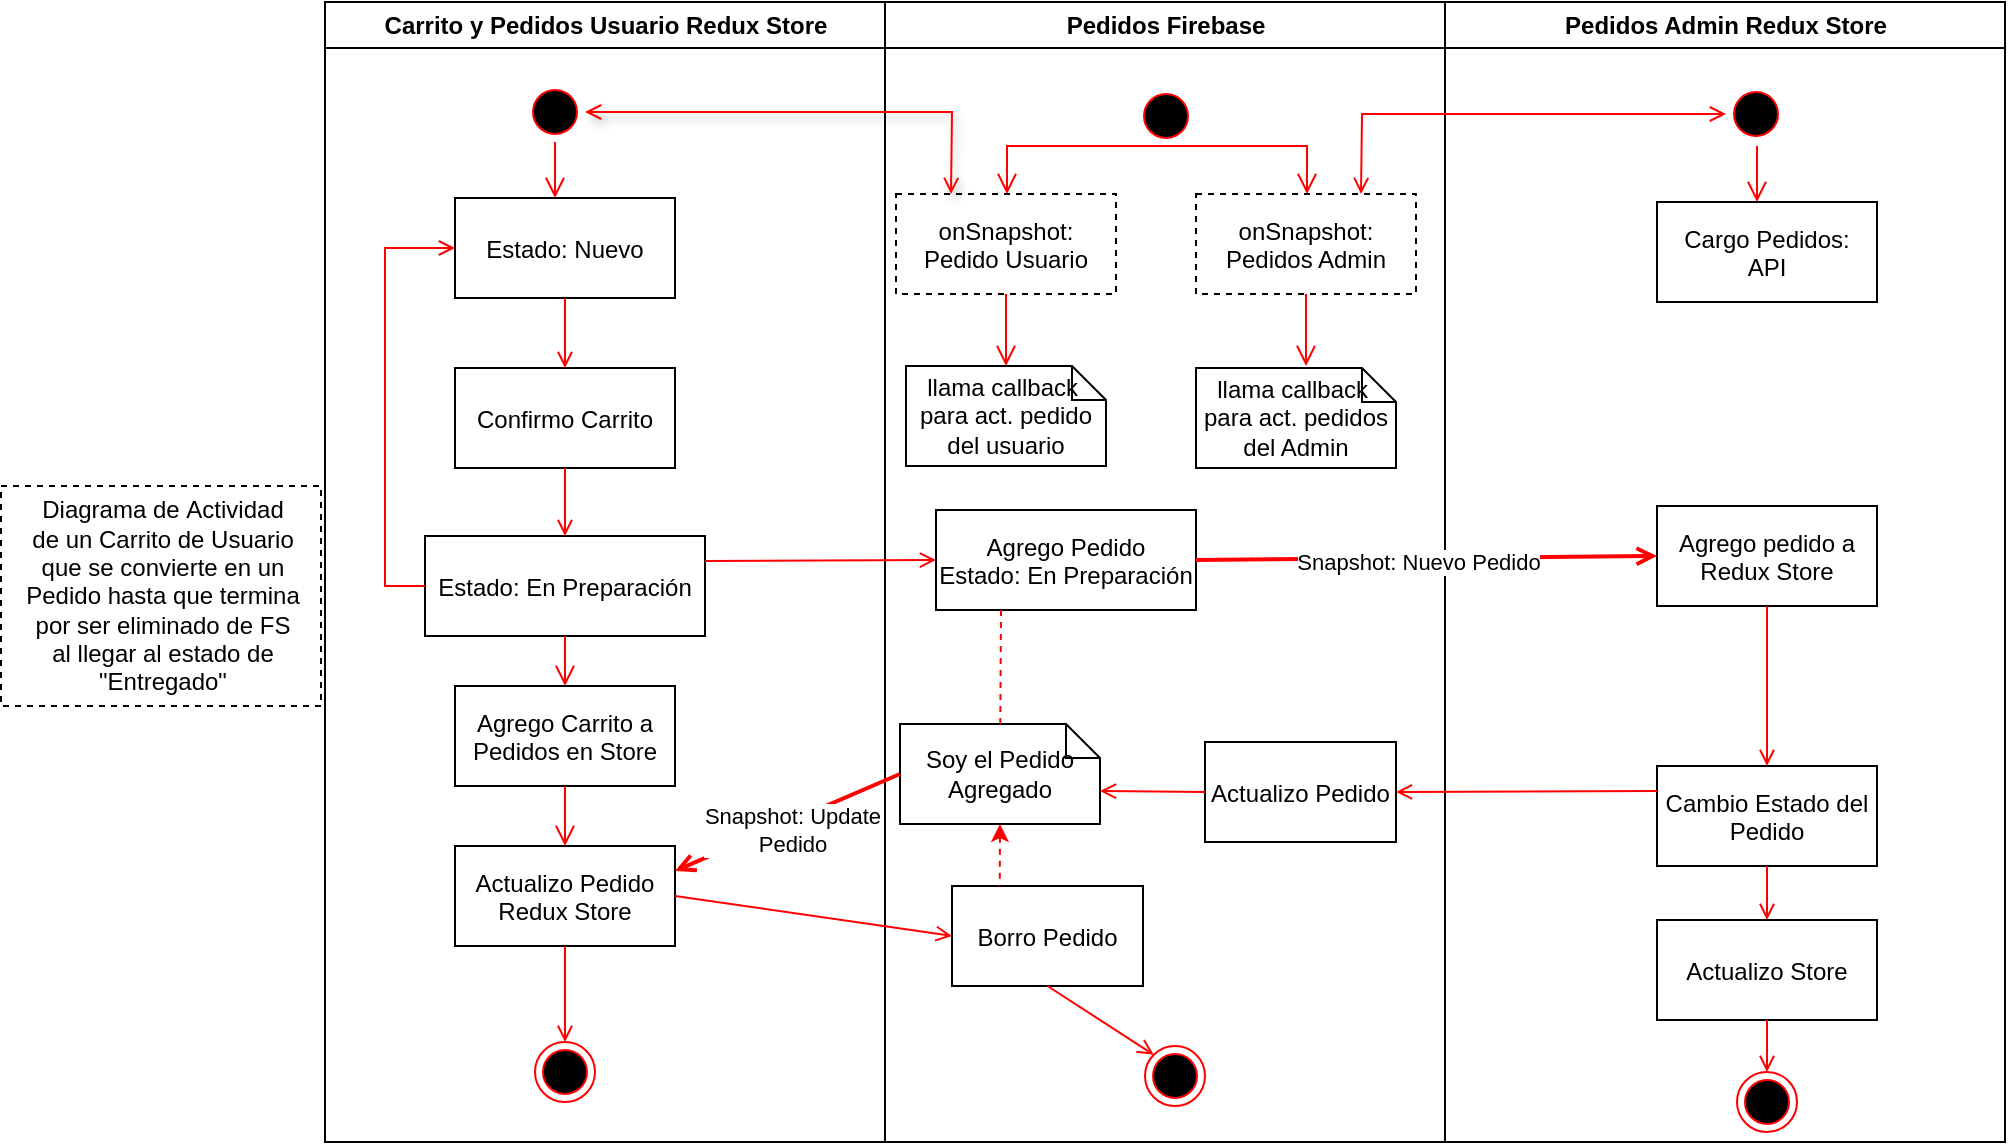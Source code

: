 <mxfile version="28.0.7">
  <diagram name="Page-1" id="e7e014a7-5840-1c2e-5031-d8a46d1fe8dd">
    <mxGraphModel dx="1042" dy="578" grid="1" gridSize="10" guides="1" tooltips="1" connect="1" arrows="1" fold="1" page="1" pageScale="1" pageWidth="1169" pageHeight="826" background="none" math="0" shadow="0">
      <root>
        <mxCell id="0" />
        <mxCell id="1" parent="0" />
        <mxCell id="2" value="Carrito y Pedidos Usuario Redux Store" style="swimlane;whiteSpace=wrap" parent="1" vertex="1">
          <mxGeometry x="164.5" y="128" width="280" height="570" as="geometry" />
        </mxCell>
        <mxCell id="5" value="" style="ellipse;shape=startState;fillColor=#000000;strokeColor=#ff0000;" parent="2" vertex="1">
          <mxGeometry x="100" y="40" width="30" height="30" as="geometry" />
        </mxCell>
        <mxCell id="6" value="" style="edgeStyle=elbowEdgeStyle;elbow=horizontal;verticalAlign=bottom;endArrow=open;endSize=8;strokeColor=#FF0000;endFill=1;rounded=0" parent="2" source="5" target="7" edge="1">
          <mxGeometry x="100" y="40" as="geometry">
            <mxPoint x="115" y="110" as="targetPoint" />
          </mxGeometry>
        </mxCell>
        <mxCell id="7" value="Estado: Nuevo" style="" parent="2" vertex="1">
          <mxGeometry x="65" y="98" width="110" height="50" as="geometry" />
        </mxCell>
        <mxCell id="8" value="Confirmo Carrito" style="" parent="2" vertex="1">
          <mxGeometry x="65" y="183" width="110" height="50" as="geometry" />
        </mxCell>
        <mxCell id="9" value="" style="endArrow=open;strokeColor=#FF0000;endFill=1;rounded=0" parent="2" source="7" target="8" edge="1">
          <mxGeometry relative="1" as="geometry" />
        </mxCell>
        <mxCell id="10" value="Estado: En Preparación" style="" parent="2" vertex="1">
          <mxGeometry x="50" y="267" width="140" height="50" as="geometry" />
        </mxCell>
        <mxCell id="11" value="" style="endArrow=open;strokeColor=#FF0000;endFill=1;rounded=0" parent="2" source="8" target="10" edge="1">
          <mxGeometry relative="1" as="geometry" />
        </mxCell>
        <mxCell id="12" value="" style="edgeStyle=elbowEdgeStyle;elbow=horizontal;strokeColor=#FF0000;endArrow=open;endFill=1;rounded=0" parent="2" source="10" target="7" edge="1">
          <mxGeometry width="100" height="100" relative="1" as="geometry">
            <mxPoint x="160" y="290" as="sourcePoint" />
            <mxPoint x="260" y="190" as="targetPoint" />
            <Array as="points">
              <mxPoint x="30" y="250" />
            </Array>
          </mxGeometry>
        </mxCell>
        <mxCell id="7wNMTAFy6irC7HOQBYHS-80" value="" style="edgeStyle=elbowEdgeStyle;elbow=horizontal;verticalAlign=bottom;endArrow=open;endSize=8;strokeColor=#FF0000;endFill=1;rounded=0;exitX=0.5;exitY=1;exitDx=0;exitDy=0;entryX=0.5;entryY=0;entryDx=0;entryDy=0;" edge="1" parent="2" source="10" target="7wNMTAFy6irC7HOQBYHS-81">
          <mxGeometry x="-509" y="-216" as="geometry">
            <mxPoint x="119.5" y="352" as="targetPoint" />
            <mxPoint x="119.5" y="342" as="sourcePoint" />
          </mxGeometry>
        </mxCell>
        <mxCell id="7wNMTAFy6irC7HOQBYHS-81" value="Agrego Carrito a&#xa;Pedidos en Store" style="" vertex="1" parent="2">
          <mxGeometry x="65" y="342" width="110" height="50" as="geometry" />
        </mxCell>
        <mxCell id="7wNMTAFy6irC7HOQBYHS-84" value="Actualizo Pedido&#xa;Redux Store" style="" vertex="1" parent="2">
          <mxGeometry x="65" y="422" width="110" height="50" as="geometry" />
        </mxCell>
        <mxCell id="7wNMTAFy6irC7HOQBYHS-86" value="" style="edgeStyle=elbowEdgeStyle;elbow=horizontal;verticalAlign=bottom;endArrow=open;endSize=8;strokeColor=#FF0000;endFill=1;rounded=0;exitX=0.5;exitY=1;exitDx=0;exitDy=0;entryX=0.5;entryY=0;entryDx=0;entryDy=0;" edge="1" parent="2" source="7wNMTAFy6irC7HOQBYHS-81" target="7wNMTAFy6irC7HOQBYHS-84">
          <mxGeometry x="-673.5" y="-344" as="geometry">
            <mxPoint x="115.5" y="347" as="targetPoint" />
            <mxPoint x="115.5" y="322" as="sourcePoint" />
          </mxGeometry>
        </mxCell>
        <mxCell id="7wNMTAFy6irC7HOQBYHS-103" value="" style="ellipse;shape=endState;fillColor=#000000;strokeColor=#ff0000" vertex="1" parent="2">
          <mxGeometry x="105" y="520" width="30" height="30" as="geometry" />
        </mxCell>
        <mxCell id="7wNMTAFy6irC7HOQBYHS-104" value="" style="endArrow=open;strokeColor=#FF0000;endFill=1;rounded=0;exitX=0.5;exitY=1;exitDx=0;exitDy=0;entryX=0.5;entryY=0;entryDx=0;entryDy=0;" edge="1" parent="2" target="7wNMTAFy6irC7HOQBYHS-103" source="7wNMTAFy6irC7HOQBYHS-84">
          <mxGeometry relative="1" as="geometry">
            <mxPoint x="95.5" y="472" as="sourcePoint" />
            <mxPoint x="65.5" y="502" as="targetPoint" />
            <Array as="points" />
          </mxGeometry>
        </mxCell>
        <mxCell id="3" value="Pedidos Firebase" style="swimlane;whiteSpace=wrap" parent="1" vertex="1">
          <mxGeometry x="444.5" y="128" width="280" height="570" as="geometry" />
        </mxCell>
        <mxCell id="18" value="Agrego Pedido&#xa;Estado: En Preparación" style="" parent="3" vertex="1">
          <mxGeometry x="25.5" y="254" width="130" height="50" as="geometry" />
        </mxCell>
        <mxCell id="30" value="Actualizo Pedido" style="" parent="3" vertex="1">
          <mxGeometry x="160" y="370" width="95.5" height="50" as="geometry" />
        </mxCell>
        <mxCell id="31" value="Soy el Pedido Agregado" style="shape=note;whiteSpace=wrap;size=17" parent="3" vertex="1">
          <mxGeometry x="7.5" y="361" width="100" height="50" as="geometry" />
        </mxCell>
        <mxCell id="32" value="" style="endArrow=none;strokeColor=#FF0000;endFill=0;rounded=0;dashed=1;exitX=0.25;exitY=1;exitDx=0;exitDy=0;" parent="3" source="18" target="31" edge="1">
          <mxGeometry relative="1" as="geometry" />
        </mxCell>
        <mxCell id="7wNMTAFy6irC7HOQBYHS-43" value="" style="ellipse;shape=startState;fillColor=#000000;strokeColor=#ff0000;" vertex="1" parent="3">
          <mxGeometry x="125.5" y="42" width="30" height="30" as="geometry" />
        </mxCell>
        <mxCell id="7wNMTAFy6irC7HOQBYHS-46" value="onSnapshot:&#xa;Pedido Usuario" style="dashed=1;" vertex="1" parent="3">
          <mxGeometry x="5.5" y="96" width="110" height="50" as="geometry" />
        </mxCell>
        <mxCell id="7wNMTAFy6irC7HOQBYHS-48" value="" style="edgeStyle=elbowEdgeStyle;elbow=horizontal;verticalAlign=bottom;endArrow=open;endSize=8;strokeColor=#FF0000;endFill=1;rounded=0;exitX=0.5;exitY=1;exitDx=0;exitDy=0;entryX=0.5;entryY=0;entryDx=0;entryDy=0;" edge="1" parent="3" source="7wNMTAFy6irC7HOQBYHS-43" target="7wNMTAFy6irC7HOQBYHS-46">
          <mxGeometry x="-344.5" y="-88" as="geometry">
            <mxPoint x="55.5" y="72" as="targetPoint" />
            <mxPoint x="45.5" y="92" as="sourcePoint" />
            <Array as="points">
              <mxPoint x="61" y="82" />
            </Array>
          </mxGeometry>
        </mxCell>
        <mxCell id="7wNMTAFy6irC7HOQBYHS-50" value="" style="edgeStyle=elbowEdgeStyle;elbow=horizontal;verticalAlign=bottom;endArrow=open;endSize=8;strokeColor=#FF0000;endFill=1;rounded=0;entryX=0.5;entryY=0;entryDx=0;entryDy=0;exitX=0.5;exitY=1;exitDx=0;exitDy=0;" edge="1" parent="3" source="7wNMTAFy6irC7HOQBYHS-43" target="7wNMTAFy6irC7HOQBYHS-51">
          <mxGeometry x="-789" y="-216" as="geometry">
            <mxPoint x="240.5" y="82" as="targetPoint" />
            <mxPoint x="155.5" y="72" as="sourcePoint" />
            <Array as="points">
              <mxPoint x="211" y="82" />
            </Array>
          </mxGeometry>
        </mxCell>
        <mxCell id="7wNMTAFy6irC7HOQBYHS-51" value="onSnapshot:&#xa;Pedidos Admin" style="dashed=1;" vertex="1" parent="3">
          <mxGeometry x="155.5" y="96" width="110" height="50" as="geometry" />
        </mxCell>
        <mxCell id="7wNMTAFy6irC7HOQBYHS-52" value="llama callback  para act. pedido del usuario" style="shape=note;whiteSpace=wrap;size=17" vertex="1" parent="3">
          <mxGeometry x="10.5" y="182" width="100" height="50" as="geometry" />
        </mxCell>
        <mxCell id="7wNMTAFy6irC7HOQBYHS-56" value="" style="edgeStyle=elbowEdgeStyle;elbow=horizontal;verticalAlign=bottom;endArrow=open;endSize=8;strokeColor=#FF0000;endFill=1;rounded=0;exitX=0.5;exitY=1;exitDx=0;exitDy=0;entryX=0.5;entryY=0;entryDx=0;entryDy=0;entryPerimeter=0;" edge="1" parent="3" source="7wNMTAFy6irC7HOQBYHS-46" target="7wNMTAFy6irC7HOQBYHS-52">
          <mxGeometry x="-344.5" y="-88" as="geometry">
            <mxPoint x="56.5" y="180" as="targetPoint" />
            <mxPoint x="55.5" y="152" as="sourcePoint" />
          </mxGeometry>
        </mxCell>
        <mxCell id="7wNMTAFy6irC7HOQBYHS-57" value="llama callback  para act. pedidos del Admin" style="shape=note;whiteSpace=wrap;size=17" vertex="1" parent="3">
          <mxGeometry x="155.5" y="183" width="100" height="50" as="geometry" />
        </mxCell>
        <mxCell id="7wNMTAFy6irC7HOQBYHS-59" value="" style="edgeStyle=elbowEdgeStyle;elbow=horizontal;verticalAlign=bottom;endArrow=open;endSize=8;strokeColor=#FF0000;endFill=1;rounded=0;exitX=0.5;exitY=1;exitDx=0;exitDy=0;" edge="1" parent="3" source="7wNMTAFy6irC7HOQBYHS-51">
          <mxGeometry x="-789" y="-216" as="geometry">
            <mxPoint x="210.5" y="182" as="targetPoint" />
            <mxPoint x="55.5" y="152" as="sourcePoint" />
          </mxGeometry>
        </mxCell>
        <mxCell id="7wNMTAFy6irC7HOQBYHS-79" value="" style="endArrow=open;strokeColor=#FF0000;endFill=1;rounded=0;exitX=0;exitY=0.5;exitDx=0;exitDy=0;entryX=0;entryY=0;entryDx=100;entryDy=33.5;entryPerimeter=0;" edge="1" parent="3" source="30" target="31">
          <mxGeometry relative="1" as="geometry">
            <mxPoint x="155.5" y="374" as="sourcePoint" />
            <mxPoint x="115.5" y="374" as="targetPoint" />
          </mxGeometry>
        </mxCell>
        <mxCell id="7wNMTAFy6irC7HOQBYHS-91" value="Borro Pedido" style="" vertex="1" parent="3">
          <mxGeometry x="33.5" y="442" width="95.5" height="50" as="geometry" />
        </mxCell>
        <mxCell id="7wNMTAFy6irC7HOQBYHS-93" value="" style="endArrow=none;strokeColor=#FF0000;endFill=0;rounded=0;dashed=1;exitX=0.5;exitY=1;exitDx=0;exitDy=0;entryX=0.25;entryY=0;entryDx=0;entryDy=0;exitPerimeter=0;startArrow=classic;startFill=1;" edge="1" parent="3" source="31" target="7wNMTAFy6irC7HOQBYHS-91">
          <mxGeometry relative="1" as="geometry">
            <mxPoint x="55.5" y="332" as="sourcePoint" />
            <mxPoint x="55.5" y="389" as="targetPoint" />
          </mxGeometry>
        </mxCell>
        <mxCell id="7wNMTAFy6irC7HOQBYHS-94" value="" style="ellipse;shape=endState;fillColor=#000000;strokeColor=#ff0000" vertex="1" parent="3">
          <mxGeometry x="130" y="522" width="30" height="30" as="geometry" />
        </mxCell>
        <mxCell id="7wNMTAFy6irC7HOQBYHS-96" value="" style="endArrow=open;strokeColor=#FF0000;endFill=1;rounded=0;exitX=0.5;exitY=1;exitDx=0;exitDy=0;entryX=0;entryY=0;entryDx=0;entryDy=0;" edge="1" parent="3" source="7wNMTAFy6irC7HOQBYHS-91" target="7wNMTAFy6irC7HOQBYHS-94">
          <mxGeometry relative="1" as="geometry">
            <mxPoint x="-44.5" y="462" as="sourcePoint" />
            <mxPoint x="69.5" y="482" as="targetPoint" />
            <Array as="points" />
          </mxGeometry>
        </mxCell>
        <mxCell id="4" value="Pedidos Admin Redux Store" style="swimlane;whiteSpace=wrap" parent="1" vertex="1">
          <mxGeometry x="724.5" y="128" width="280" height="570" as="geometry">
            <mxRectangle x="724.5" y="128" width="190" height="30" as="alternateBounds" />
          </mxGeometry>
        </mxCell>
        <mxCell id="33" value="Agrego pedido a&#xa;Redux Store" style="" parent="4" vertex="1">
          <mxGeometry x="106" y="252" width="110" height="50" as="geometry" />
        </mxCell>
        <mxCell id="39" value="" style="endArrow=open;strokeColor=#FF0000;endFill=1;rounded=0;entryX=0.5;entryY=0;entryDx=0;entryDy=0;" parent="4" source="33" target="7wNMTAFy6irC7HOQBYHS-75" edge="1">
          <mxGeometry relative="1" as="geometry">
            <mxPoint x="161" y="347" as="targetPoint" />
          </mxGeometry>
        </mxCell>
        <mxCell id="7wNMTAFy6irC7HOQBYHS-60" value="" style="edgeStyle=elbowEdgeStyle;elbow=horizontal;verticalAlign=bottom;endArrow=open;endSize=8;strokeColor=#FF0000;endFill=1;rounded=0" edge="1" parent="4" target="7wNMTAFy6irC7HOQBYHS-61">
          <mxGeometry x="-624.5" y="-88" as="geometry">
            <mxPoint x="156" y="112" as="targetPoint" />
            <mxPoint x="156" y="72" as="sourcePoint" />
          </mxGeometry>
        </mxCell>
        <mxCell id="7wNMTAFy6irC7HOQBYHS-61" value="Cargo Pedidos:&#xa;API" style="" vertex="1" parent="4">
          <mxGeometry x="106" y="100" width="110" height="50" as="geometry" />
        </mxCell>
        <mxCell id="7wNMTAFy6irC7HOQBYHS-67" value="" style="ellipse;shape=startState;fillColor=#000000;strokeColor=#ff0000;" vertex="1" parent="4">
          <mxGeometry x="140.5" y="41" width="30" height="30" as="geometry" />
        </mxCell>
        <mxCell id="7wNMTAFy6irC7HOQBYHS-74" value="" style="ellipse;shape=endState;fillColor=#000000;strokeColor=#ff0000" vertex="1" parent="4">
          <mxGeometry x="146" y="535" width="30" height="30" as="geometry" />
        </mxCell>
        <mxCell id="7wNMTAFy6irC7HOQBYHS-75" value="Cambio Estado del&#xa;Pedido" style="" vertex="1" parent="4">
          <mxGeometry x="106" y="382" width="110" height="50" as="geometry" />
        </mxCell>
        <mxCell id="7wNMTAFy6irC7HOQBYHS-97" value="Actualizo Store" style="" vertex="1" parent="4">
          <mxGeometry x="106" y="459" width="110" height="50" as="geometry" />
        </mxCell>
        <mxCell id="7wNMTAFy6irC7HOQBYHS-100" value="" style="endArrow=open;strokeColor=#FF0000;endFill=1;rounded=0;entryX=0.5;entryY=0;entryDx=0;entryDy=0;exitX=0.5;exitY=1;exitDx=0;exitDy=0;" edge="1" parent="4" source="7wNMTAFy6irC7HOQBYHS-75" target="7wNMTAFy6irC7HOQBYHS-97">
          <mxGeometry relative="1" as="geometry">
            <mxPoint x="155.5" y="342" as="sourcePoint" />
            <mxPoint x="155.5" y="422" as="targetPoint" />
          </mxGeometry>
        </mxCell>
        <mxCell id="7wNMTAFy6irC7HOQBYHS-101" value="" style="endArrow=open;strokeColor=#FF0000;endFill=1;rounded=0;entryX=0.5;entryY=0;entryDx=0;entryDy=0;exitX=0.5;exitY=1;exitDx=0;exitDy=0;" edge="1" parent="4" source="7wNMTAFy6irC7HOQBYHS-97" target="7wNMTAFy6irC7HOQBYHS-74">
          <mxGeometry relative="1" as="geometry">
            <mxPoint x="155.5" y="442" as="sourcePoint" />
            <mxPoint x="155.5" y="469" as="targetPoint" />
          </mxGeometry>
        </mxCell>
        <mxCell id="20" value="" style="endArrow=open;strokeColor=#FF0000;endFill=1;rounded=0;exitX=1;exitY=0.25;exitDx=0;exitDy=0;entryX=0;entryY=0.5;entryDx=0;entryDy=0;" parent="1" source="10" target="18" edge="1">
          <mxGeometry relative="1" as="geometry">
            <mxPoint x="370" y="483" as="sourcePoint" />
            <mxPoint x="486" y="220" as="targetPoint" />
            <Array as="points" />
          </mxGeometry>
        </mxCell>
        <mxCell id="7wNMTAFy6irC7HOQBYHS-69" value="" style="endArrow=open;strokeColor=#FF0000;endFill=1;rounded=0;exitX=1;exitY=0.5;exitDx=0;exitDy=0;entryX=0.25;entryY=0;entryDx=0;entryDy=0;shadow=1;startArrow=open;startFill=0;" edge="1" parent="1" source="5" target="7wNMTAFy6irC7HOQBYHS-46">
          <mxGeometry relative="1" as="geometry">
            <mxPoint x="320" y="199" as="sourcePoint" />
            <mxPoint x="435" y="198" as="targetPoint" />
            <Array as="points">
              <mxPoint x="478" y="183" />
            </Array>
          </mxGeometry>
        </mxCell>
        <mxCell id="7wNMTAFy6irC7HOQBYHS-70" value="" style="endArrow=open;strokeColor=#FF0000;endFill=1;rounded=0;exitX=0;exitY=0.5;exitDx=0;exitDy=0;entryX=0.75;entryY=0;entryDx=0;entryDy=0;startArrow=open;startFill=0;" edge="1" parent="1" source="7wNMTAFy6irC7HOQBYHS-67" target="7wNMTAFy6irC7HOQBYHS-51">
          <mxGeometry relative="1" as="geometry">
            <mxPoint x="360" y="180" as="sourcePoint" />
            <mxPoint x="543" y="221" as="targetPoint" />
            <Array as="points">
              <mxPoint x="683" y="184" />
            </Array>
          </mxGeometry>
        </mxCell>
        <mxCell id="7wNMTAFy6irC7HOQBYHS-72" value="" style="endArrow=open;strokeColor=#FF0000;endFill=1;rounded=0;exitX=1;exitY=0.5;exitDx=0;exitDy=0;entryX=0;entryY=0.5;entryDx=0;entryDy=0;strokeWidth=2;" edge="1" parent="1" source="18" target="33">
          <mxGeometry relative="1" as="geometry">
            <mxPoint x="630" y="401" as="sourcePoint" />
            <mxPoint x="745" y="400" as="targetPoint" />
            <Array as="points" />
          </mxGeometry>
        </mxCell>
        <mxCell id="7wNMTAFy6irC7HOQBYHS-73" value="Snapshot: Nuevo Pedido" style="edgeLabel;html=1;align=center;verticalAlign=middle;resizable=0;points=[];" vertex="1" connectable="0" parent="7wNMTAFy6irC7HOQBYHS-72">
          <mxGeometry x="-0.302" y="-1" relative="1" as="geometry">
            <mxPoint x="30" as="offset" />
          </mxGeometry>
        </mxCell>
        <mxCell id="7wNMTAFy6irC7HOQBYHS-77" value="" style="endArrow=open;strokeColor=#FF0000;endFill=1;rounded=0;entryX=1;entryY=0.5;entryDx=0;entryDy=0;exitX=0;exitY=0.25;exitDx=0;exitDy=0;" edge="1" parent="1" source="7wNMTAFy6irC7HOQBYHS-75" target="30">
          <mxGeometry relative="1" as="geometry">
            <mxPoint x="880" y="450" as="sourcePoint" />
            <mxPoint x="880" y="510" as="targetPoint" />
          </mxGeometry>
        </mxCell>
        <mxCell id="7wNMTAFy6irC7HOQBYHS-88" value="" style="endArrow=open;strokeColor=#FF0000;endFill=1;rounded=0;entryX=1;entryY=0.25;entryDx=0;entryDy=0;exitX=0;exitY=0.5;exitDx=0;exitDy=0;exitPerimeter=0;strokeWidth=2;" edge="1" parent="1" source="31" target="7wNMTAFy6irC7HOQBYHS-84">
          <mxGeometry relative="1" as="geometry">
            <mxPoint x="444.5" y="620" as="sourcePoint" />
            <mxPoint x="313.5" y="620" as="targetPoint" />
          </mxGeometry>
        </mxCell>
        <mxCell id="7wNMTAFy6irC7HOQBYHS-102" value="Snapshot: Update&lt;div&gt;Pedido&lt;/div&gt;" style="edgeLabel;html=1;align=center;verticalAlign=middle;resizable=0;points=[];" vertex="1" connectable="0" parent="7wNMTAFy6irC7HOQBYHS-88">
          <mxGeometry x="0.012" y="3" relative="1" as="geometry">
            <mxPoint x="1" as="offset" />
          </mxGeometry>
        </mxCell>
        <mxCell id="7wNMTAFy6irC7HOQBYHS-92" value="" style="endArrow=open;strokeColor=#FF0000;endFill=1;rounded=0;exitX=1;exitY=0.5;exitDx=0;exitDy=0;entryX=0;entryY=0.5;entryDx=0;entryDy=0;" edge="1" parent="1" source="7wNMTAFy6irC7HOQBYHS-84" target="7wNMTAFy6irC7HOQBYHS-91">
          <mxGeometry relative="1" as="geometry">
            <mxPoint x="400" y="401" as="sourcePoint" />
            <mxPoint x="515" y="400" as="targetPoint" />
            <Array as="points" />
          </mxGeometry>
        </mxCell>
        <mxCell id="7wNMTAFy6irC7HOQBYHS-105" value="Diagrama de&amp;nbsp;&lt;span style=&quot;background-color: transparent; color: light-dark(rgb(0, 0, 0), rgb(255, 255, 255));&quot;&gt;Actividad&lt;/span&gt;&lt;div&gt;de un Carrito de Usuario&lt;/div&gt;&lt;div&gt;que se convierte en un&lt;/div&gt;&lt;div&gt;Pedido hasta que termina&lt;/div&gt;&lt;div&gt;por ser eliminado de FS&lt;/div&gt;&lt;div&gt;al llegar al estado de&lt;/div&gt;&lt;div&gt;&quot;Entregado&quot;&lt;/div&gt;" style="text;html=1;align=center;verticalAlign=middle;resizable=0;points=[];autosize=1;strokeColor=default;fillColor=none;dashed=1;" vertex="1" parent="1">
          <mxGeometry x="2.5" y="370" width="160" height="110" as="geometry" />
        </mxCell>
      </root>
    </mxGraphModel>
  </diagram>
</mxfile>

